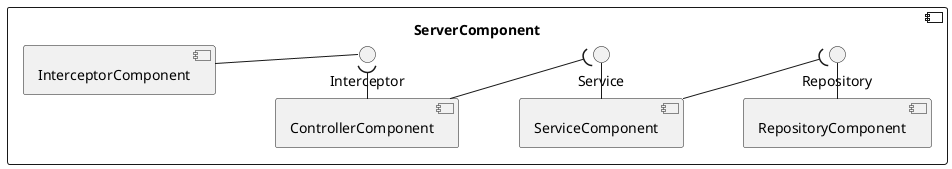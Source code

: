 @startuml server
left to right direction


component ServerComponent {

    component ControllerComponent

    interface Service
    component ServiceComponent

    interface Repository
    component RepositoryComponent

    interface Interceptor
    component InterceptorComponent
}


ControllerComponent--( Service


ServiceComponent - Service


ServiceComponent --( Repository


RepositoryComponent- Repository

InterceptorComponent -- Interceptor
ControllerComponent -( Interceptor
@enduml
